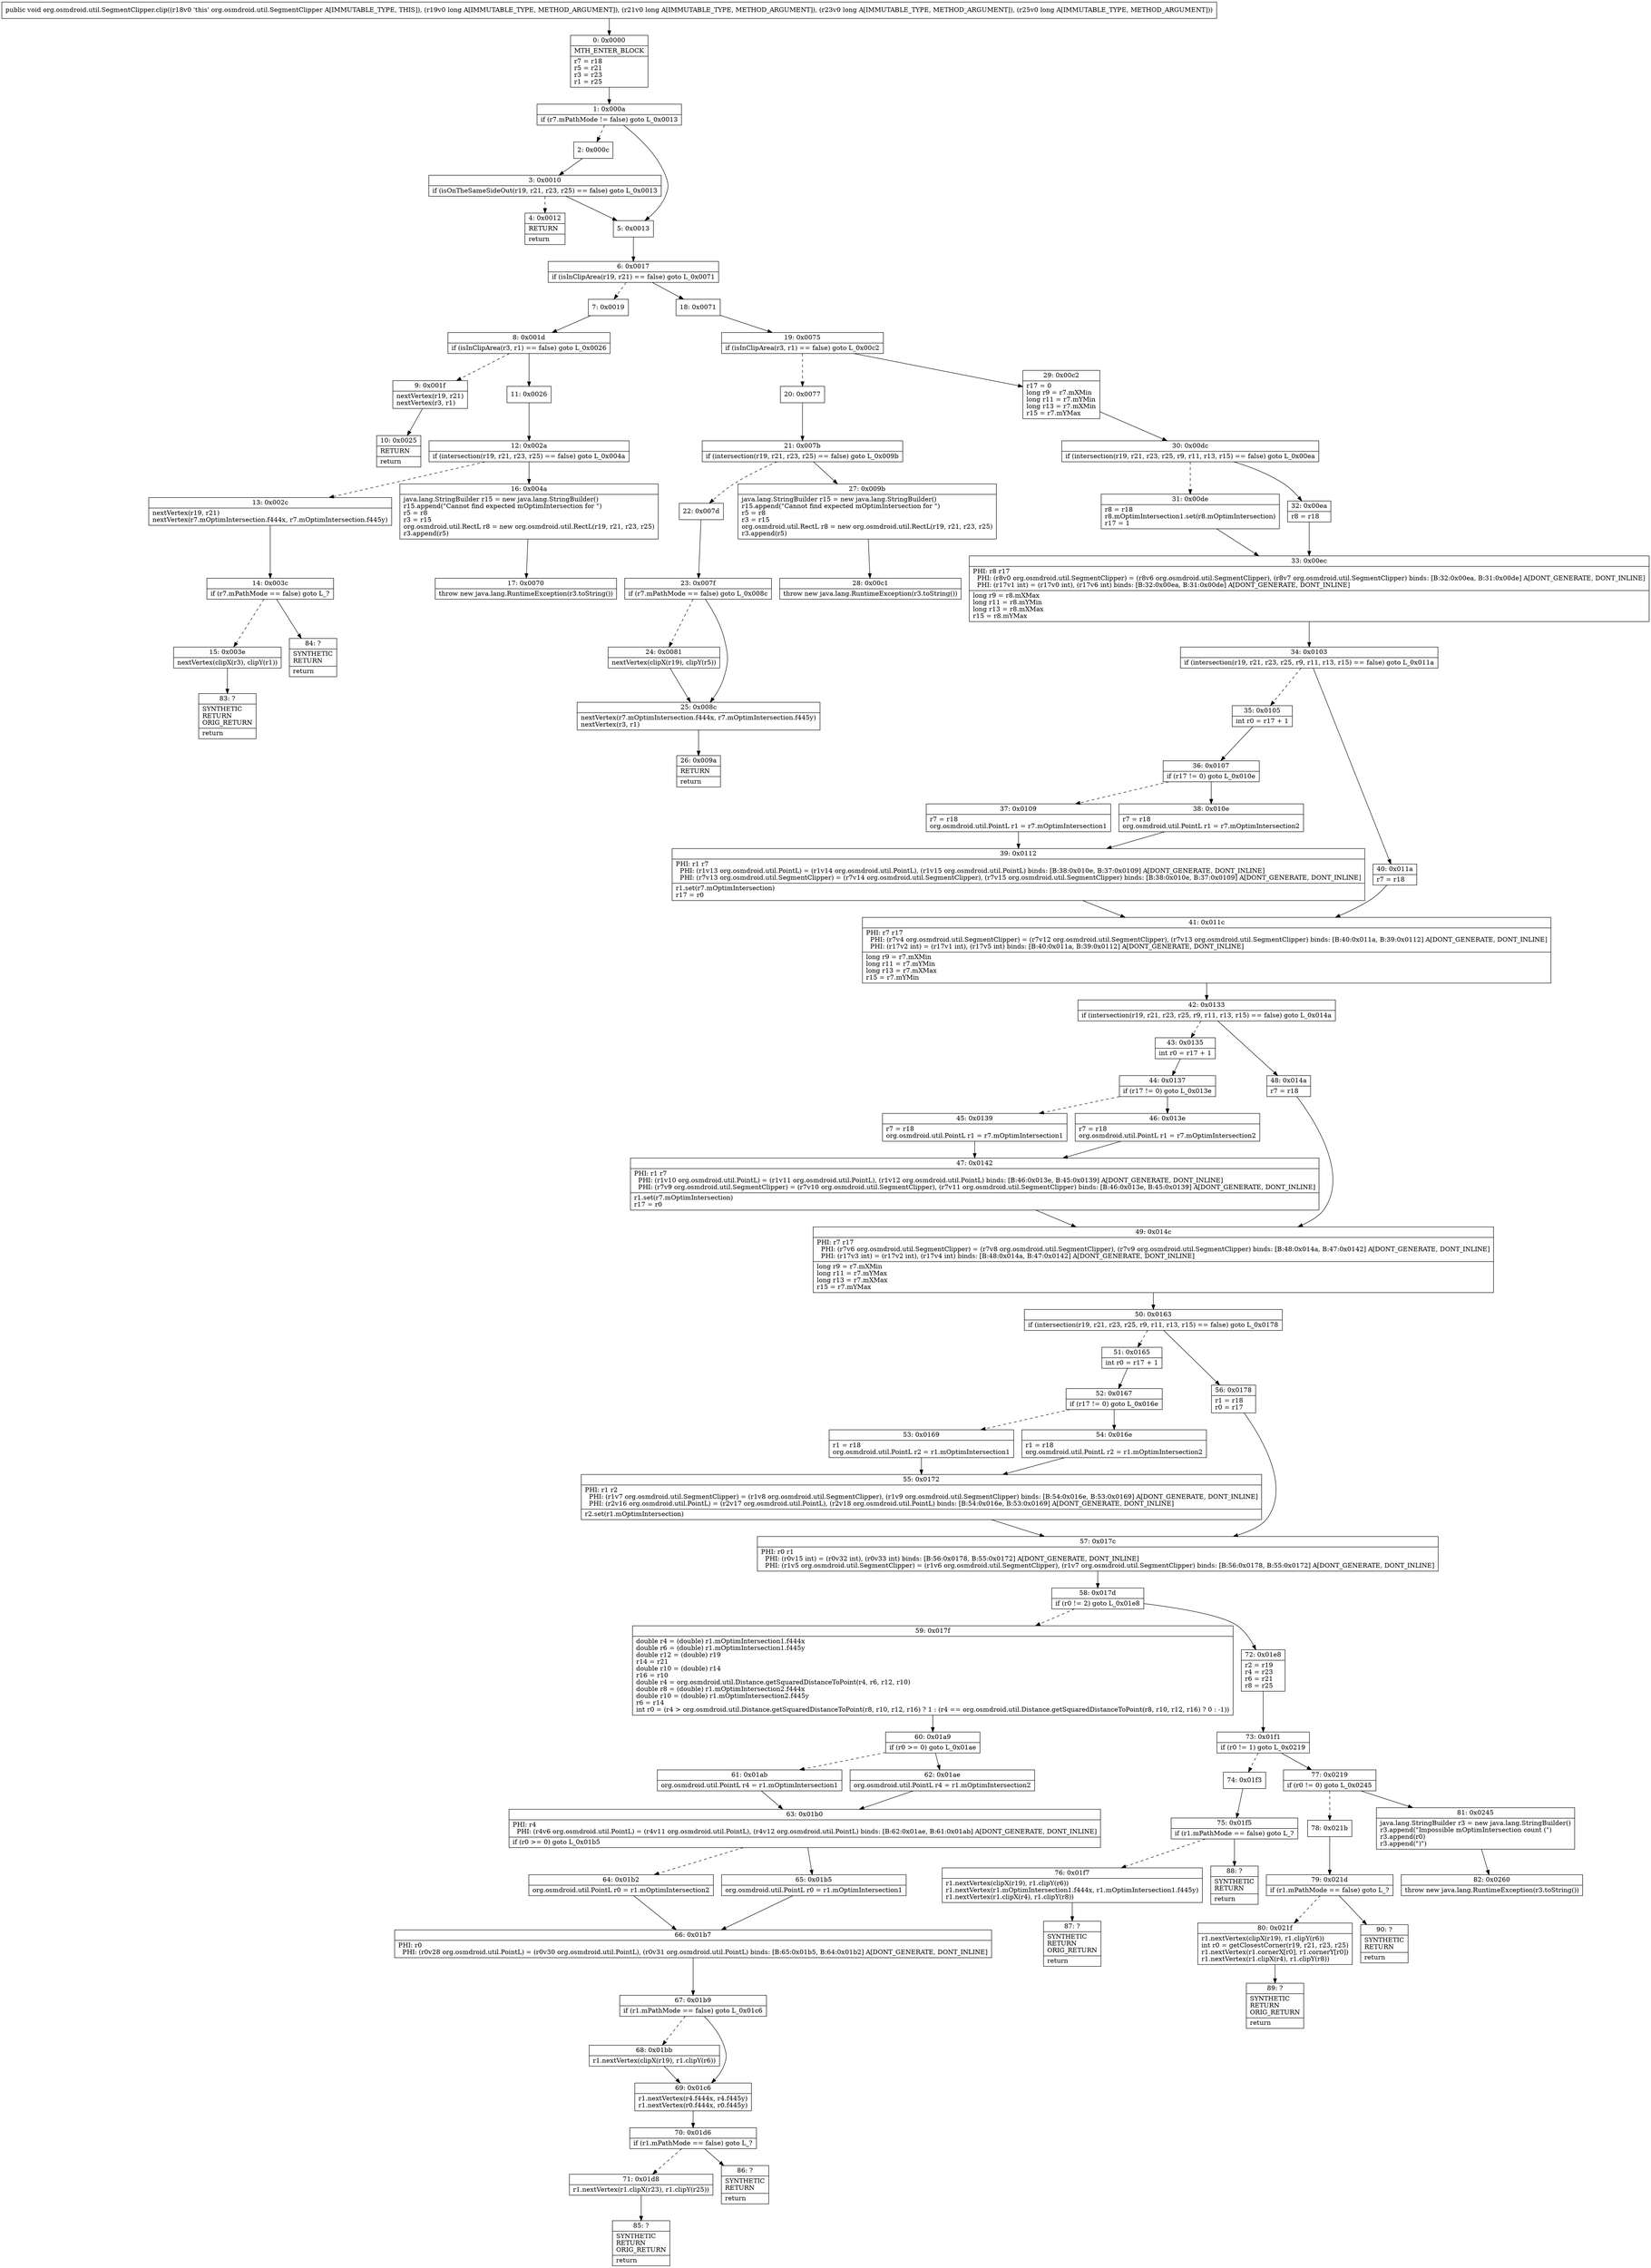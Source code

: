 digraph "CFG fororg.osmdroid.util.SegmentClipper.clip(JJJJ)V" {
Node_0 [shape=record,label="{0\:\ 0x0000|MTH_ENTER_BLOCK\l|r7 = r18\lr5 = r21\lr3 = r23\lr1 = r25\l}"];
Node_1 [shape=record,label="{1\:\ 0x000a|if (r7.mPathMode != false) goto L_0x0013\l}"];
Node_2 [shape=record,label="{2\:\ 0x000c}"];
Node_3 [shape=record,label="{3\:\ 0x0010|if (isOnTheSameSideOut(r19, r21, r23, r25) == false) goto L_0x0013\l}"];
Node_4 [shape=record,label="{4\:\ 0x0012|RETURN\l|return\l}"];
Node_5 [shape=record,label="{5\:\ 0x0013}"];
Node_6 [shape=record,label="{6\:\ 0x0017|if (isInClipArea(r19, r21) == false) goto L_0x0071\l}"];
Node_7 [shape=record,label="{7\:\ 0x0019}"];
Node_8 [shape=record,label="{8\:\ 0x001d|if (isInClipArea(r3, r1) == false) goto L_0x0026\l}"];
Node_9 [shape=record,label="{9\:\ 0x001f|nextVertex(r19, r21)\lnextVertex(r3, r1)\l}"];
Node_10 [shape=record,label="{10\:\ 0x0025|RETURN\l|return\l}"];
Node_11 [shape=record,label="{11\:\ 0x0026}"];
Node_12 [shape=record,label="{12\:\ 0x002a|if (intersection(r19, r21, r23, r25) == false) goto L_0x004a\l}"];
Node_13 [shape=record,label="{13\:\ 0x002c|nextVertex(r19, r21)\lnextVertex(r7.mOptimIntersection.f444x, r7.mOptimIntersection.f445y)\l}"];
Node_14 [shape=record,label="{14\:\ 0x003c|if (r7.mPathMode == false) goto L_?\l}"];
Node_15 [shape=record,label="{15\:\ 0x003e|nextVertex(clipX(r3), clipY(r1))\l}"];
Node_16 [shape=record,label="{16\:\ 0x004a|java.lang.StringBuilder r15 = new java.lang.StringBuilder()\lr15.append(\"Cannot find expected mOptimIntersection for \")\lr5 = r8\lr3 = r15\lorg.osmdroid.util.RectL r8 = new org.osmdroid.util.RectL(r19, r21, r23, r25)\lr3.append(r5)\l}"];
Node_17 [shape=record,label="{17\:\ 0x0070|throw new java.lang.RuntimeException(r3.toString())\l}"];
Node_18 [shape=record,label="{18\:\ 0x0071}"];
Node_19 [shape=record,label="{19\:\ 0x0075|if (isInClipArea(r3, r1) == false) goto L_0x00c2\l}"];
Node_20 [shape=record,label="{20\:\ 0x0077}"];
Node_21 [shape=record,label="{21\:\ 0x007b|if (intersection(r19, r21, r23, r25) == false) goto L_0x009b\l}"];
Node_22 [shape=record,label="{22\:\ 0x007d}"];
Node_23 [shape=record,label="{23\:\ 0x007f|if (r7.mPathMode == false) goto L_0x008c\l}"];
Node_24 [shape=record,label="{24\:\ 0x0081|nextVertex(clipX(r19), clipY(r5))\l}"];
Node_25 [shape=record,label="{25\:\ 0x008c|nextVertex(r7.mOptimIntersection.f444x, r7.mOptimIntersection.f445y)\lnextVertex(r3, r1)\l}"];
Node_26 [shape=record,label="{26\:\ 0x009a|RETURN\l|return\l}"];
Node_27 [shape=record,label="{27\:\ 0x009b|java.lang.StringBuilder r15 = new java.lang.StringBuilder()\lr15.append(\"Cannot find expected mOptimIntersection for \")\lr5 = r8\lr3 = r15\lorg.osmdroid.util.RectL r8 = new org.osmdroid.util.RectL(r19, r21, r23, r25)\lr3.append(r5)\l}"];
Node_28 [shape=record,label="{28\:\ 0x00c1|throw new java.lang.RuntimeException(r3.toString())\l}"];
Node_29 [shape=record,label="{29\:\ 0x00c2|r17 = 0\llong r9 = r7.mXMin\llong r11 = r7.mYMin\llong r13 = r7.mXMin\lr15 = r7.mYMax\l}"];
Node_30 [shape=record,label="{30\:\ 0x00dc|if (intersection(r19, r21, r23, r25, r9, r11, r13, r15) == false) goto L_0x00ea\l}"];
Node_31 [shape=record,label="{31\:\ 0x00de|r8 = r18\lr8.mOptimIntersection1.set(r8.mOptimIntersection)\lr17 = 1\l}"];
Node_32 [shape=record,label="{32\:\ 0x00ea|r8 = r18\l}"];
Node_33 [shape=record,label="{33\:\ 0x00ec|PHI: r8 r17 \l  PHI: (r8v0 org.osmdroid.util.SegmentClipper) = (r8v6 org.osmdroid.util.SegmentClipper), (r8v7 org.osmdroid.util.SegmentClipper) binds: [B:32:0x00ea, B:31:0x00de] A[DONT_GENERATE, DONT_INLINE]\l  PHI: (r17v1 int) = (r17v0 int), (r17v6 int) binds: [B:32:0x00ea, B:31:0x00de] A[DONT_GENERATE, DONT_INLINE]\l|long r9 = r8.mXMax\llong r11 = r8.mYMin\llong r13 = r8.mXMax\lr15 = r8.mYMax\l}"];
Node_34 [shape=record,label="{34\:\ 0x0103|if (intersection(r19, r21, r23, r25, r9, r11, r13, r15) == false) goto L_0x011a\l}"];
Node_35 [shape=record,label="{35\:\ 0x0105|int r0 = r17 + 1\l}"];
Node_36 [shape=record,label="{36\:\ 0x0107|if (r17 != 0) goto L_0x010e\l}"];
Node_37 [shape=record,label="{37\:\ 0x0109|r7 = r18\lorg.osmdroid.util.PointL r1 = r7.mOptimIntersection1\l}"];
Node_38 [shape=record,label="{38\:\ 0x010e|r7 = r18\lorg.osmdroid.util.PointL r1 = r7.mOptimIntersection2\l}"];
Node_39 [shape=record,label="{39\:\ 0x0112|PHI: r1 r7 \l  PHI: (r1v13 org.osmdroid.util.PointL) = (r1v14 org.osmdroid.util.PointL), (r1v15 org.osmdroid.util.PointL) binds: [B:38:0x010e, B:37:0x0109] A[DONT_GENERATE, DONT_INLINE]\l  PHI: (r7v13 org.osmdroid.util.SegmentClipper) = (r7v14 org.osmdroid.util.SegmentClipper), (r7v15 org.osmdroid.util.SegmentClipper) binds: [B:38:0x010e, B:37:0x0109] A[DONT_GENERATE, DONT_INLINE]\l|r1.set(r7.mOptimIntersection)\lr17 = r0\l}"];
Node_40 [shape=record,label="{40\:\ 0x011a|r7 = r18\l}"];
Node_41 [shape=record,label="{41\:\ 0x011c|PHI: r7 r17 \l  PHI: (r7v4 org.osmdroid.util.SegmentClipper) = (r7v12 org.osmdroid.util.SegmentClipper), (r7v13 org.osmdroid.util.SegmentClipper) binds: [B:40:0x011a, B:39:0x0112] A[DONT_GENERATE, DONT_INLINE]\l  PHI: (r17v2 int) = (r17v1 int), (r17v5 int) binds: [B:40:0x011a, B:39:0x0112] A[DONT_GENERATE, DONT_INLINE]\l|long r9 = r7.mXMin\llong r11 = r7.mYMin\llong r13 = r7.mXMax\lr15 = r7.mYMin\l}"];
Node_42 [shape=record,label="{42\:\ 0x0133|if (intersection(r19, r21, r23, r25, r9, r11, r13, r15) == false) goto L_0x014a\l}"];
Node_43 [shape=record,label="{43\:\ 0x0135|int r0 = r17 + 1\l}"];
Node_44 [shape=record,label="{44\:\ 0x0137|if (r17 != 0) goto L_0x013e\l}"];
Node_45 [shape=record,label="{45\:\ 0x0139|r7 = r18\lorg.osmdroid.util.PointL r1 = r7.mOptimIntersection1\l}"];
Node_46 [shape=record,label="{46\:\ 0x013e|r7 = r18\lorg.osmdroid.util.PointL r1 = r7.mOptimIntersection2\l}"];
Node_47 [shape=record,label="{47\:\ 0x0142|PHI: r1 r7 \l  PHI: (r1v10 org.osmdroid.util.PointL) = (r1v11 org.osmdroid.util.PointL), (r1v12 org.osmdroid.util.PointL) binds: [B:46:0x013e, B:45:0x0139] A[DONT_GENERATE, DONT_INLINE]\l  PHI: (r7v9 org.osmdroid.util.SegmentClipper) = (r7v10 org.osmdroid.util.SegmentClipper), (r7v11 org.osmdroid.util.SegmentClipper) binds: [B:46:0x013e, B:45:0x0139] A[DONT_GENERATE, DONT_INLINE]\l|r1.set(r7.mOptimIntersection)\lr17 = r0\l}"];
Node_48 [shape=record,label="{48\:\ 0x014a|r7 = r18\l}"];
Node_49 [shape=record,label="{49\:\ 0x014c|PHI: r7 r17 \l  PHI: (r7v6 org.osmdroid.util.SegmentClipper) = (r7v8 org.osmdroid.util.SegmentClipper), (r7v9 org.osmdroid.util.SegmentClipper) binds: [B:48:0x014a, B:47:0x0142] A[DONT_GENERATE, DONT_INLINE]\l  PHI: (r17v3 int) = (r17v2 int), (r17v4 int) binds: [B:48:0x014a, B:47:0x0142] A[DONT_GENERATE, DONT_INLINE]\l|long r9 = r7.mXMin\llong r11 = r7.mYMax\llong r13 = r7.mXMax\lr15 = r7.mYMax\l}"];
Node_50 [shape=record,label="{50\:\ 0x0163|if (intersection(r19, r21, r23, r25, r9, r11, r13, r15) == false) goto L_0x0178\l}"];
Node_51 [shape=record,label="{51\:\ 0x0165|int r0 = r17 + 1\l}"];
Node_52 [shape=record,label="{52\:\ 0x0167|if (r17 != 0) goto L_0x016e\l}"];
Node_53 [shape=record,label="{53\:\ 0x0169|r1 = r18\lorg.osmdroid.util.PointL r2 = r1.mOptimIntersection1\l}"];
Node_54 [shape=record,label="{54\:\ 0x016e|r1 = r18\lorg.osmdroid.util.PointL r2 = r1.mOptimIntersection2\l}"];
Node_55 [shape=record,label="{55\:\ 0x0172|PHI: r1 r2 \l  PHI: (r1v7 org.osmdroid.util.SegmentClipper) = (r1v8 org.osmdroid.util.SegmentClipper), (r1v9 org.osmdroid.util.SegmentClipper) binds: [B:54:0x016e, B:53:0x0169] A[DONT_GENERATE, DONT_INLINE]\l  PHI: (r2v16 org.osmdroid.util.PointL) = (r2v17 org.osmdroid.util.PointL), (r2v18 org.osmdroid.util.PointL) binds: [B:54:0x016e, B:53:0x0169] A[DONT_GENERATE, DONT_INLINE]\l|r2.set(r1.mOptimIntersection)\l}"];
Node_56 [shape=record,label="{56\:\ 0x0178|r1 = r18\lr0 = r17\l}"];
Node_57 [shape=record,label="{57\:\ 0x017c|PHI: r0 r1 \l  PHI: (r0v15 int) = (r0v32 int), (r0v33 int) binds: [B:56:0x0178, B:55:0x0172] A[DONT_GENERATE, DONT_INLINE]\l  PHI: (r1v5 org.osmdroid.util.SegmentClipper) = (r1v6 org.osmdroid.util.SegmentClipper), (r1v7 org.osmdroid.util.SegmentClipper) binds: [B:56:0x0178, B:55:0x0172] A[DONT_GENERATE, DONT_INLINE]\l}"];
Node_58 [shape=record,label="{58\:\ 0x017d|if (r0 != 2) goto L_0x01e8\l}"];
Node_59 [shape=record,label="{59\:\ 0x017f|double r4 = (double) r1.mOptimIntersection1.f444x\ldouble r6 = (double) r1.mOptimIntersection1.f445y\ldouble r12 = (double) r19\lr14 = r21\ldouble r10 = (double) r14\lr16 = r10\ldouble r4 = org.osmdroid.util.Distance.getSquaredDistanceToPoint(r4, r6, r12, r10)\ldouble r8 = (double) r1.mOptimIntersection2.f444x\ldouble r10 = (double) r1.mOptimIntersection2.f445y\lr6 = r14\lint r0 = (r4 \> org.osmdroid.util.Distance.getSquaredDistanceToPoint(r8, r10, r12, r16) ? 1 : (r4 == org.osmdroid.util.Distance.getSquaredDistanceToPoint(r8, r10, r12, r16) ? 0 : \-1))\l}"];
Node_60 [shape=record,label="{60\:\ 0x01a9|if (r0 \>= 0) goto L_0x01ae\l}"];
Node_61 [shape=record,label="{61\:\ 0x01ab|org.osmdroid.util.PointL r4 = r1.mOptimIntersection1\l}"];
Node_62 [shape=record,label="{62\:\ 0x01ae|org.osmdroid.util.PointL r4 = r1.mOptimIntersection2\l}"];
Node_63 [shape=record,label="{63\:\ 0x01b0|PHI: r4 \l  PHI: (r4v6 org.osmdroid.util.PointL) = (r4v11 org.osmdroid.util.PointL), (r4v12 org.osmdroid.util.PointL) binds: [B:62:0x01ae, B:61:0x01ab] A[DONT_GENERATE, DONT_INLINE]\l|if (r0 \>= 0) goto L_0x01b5\l}"];
Node_64 [shape=record,label="{64\:\ 0x01b2|org.osmdroid.util.PointL r0 = r1.mOptimIntersection2\l}"];
Node_65 [shape=record,label="{65\:\ 0x01b5|org.osmdroid.util.PointL r0 = r1.mOptimIntersection1\l}"];
Node_66 [shape=record,label="{66\:\ 0x01b7|PHI: r0 \l  PHI: (r0v28 org.osmdroid.util.PointL) = (r0v30 org.osmdroid.util.PointL), (r0v31 org.osmdroid.util.PointL) binds: [B:65:0x01b5, B:64:0x01b2] A[DONT_GENERATE, DONT_INLINE]\l}"];
Node_67 [shape=record,label="{67\:\ 0x01b9|if (r1.mPathMode == false) goto L_0x01c6\l}"];
Node_68 [shape=record,label="{68\:\ 0x01bb|r1.nextVertex(clipX(r19), r1.clipY(r6))\l}"];
Node_69 [shape=record,label="{69\:\ 0x01c6|r1.nextVertex(r4.f444x, r4.f445y)\lr1.nextVertex(r0.f444x, r0.f445y)\l}"];
Node_70 [shape=record,label="{70\:\ 0x01d6|if (r1.mPathMode == false) goto L_?\l}"];
Node_71 [shape=record,label="{71\:\ 0x01d8|r1.nextVertex(r1.clipX(r23), r1.clipY(r25))\l}"];
Node_72 [shape=record,label="{72\:\ 0x01e8|r2 = r19\lr4 = r23\lr6 = r21\lr8 = r25\l}"];
Node_73 [shape=record,label="{73\:\ 0x01f1|if (r0 != 1) goto L_0x0219\l}"];
Node_74 [shape=record,label="{74\:\ 0x01f3}"];
Node_75 [shape=record,label="{75\:\ 0x01f5|if (r1.mPathMode == false) goto L_?\l}"];
Node_76 [shape=record,label="{76\:\ 0x01f7|r1.nextVertex(clipX(r19), r1.clipY(r6))\lr1.nextVertex(r1.mOptimIntersection1.f444x, r1.mOptimIntersection1.f445y)\lr1.nextVertex(r1.clipX(r4), r1.clipY(r8))\l}"];
Node_77 [shape=record,label="{77\:\ 0x0219|if (r0 != 0) goto L_0x0245\l}"];
Node_78 [shape=record,label="{78\:\ 0x021b}"];
Node_79 [shape=record,label="{79\:\ 0x021d|if (r1.mPathMode == false) goto L_?\l}"];
Node_80 [shape=record,label="{80\:\ 0x021f|r1.nextVertex(clipX(r19), r1.clipY(r6))\lint r0 = getClosestCorner(r19, r21, r23, r25)\lr1.nextVertex(r1.cornerX[r0], r1.cornerY[r0])\lr1.nextVertex(r1.clipX(r4), r1.clipY(r8))\l}"];
Node_81 [shape=record,label="{81\:\ 0x0245|java.lang.StringBuilder r3 = new java.lang.StringBuilder()\lr3.append(\"Impossible mOptimIntersection count (\")\lr3.append(r0)\lr3.append(\")\")\l}"];
Node_82 [shape=record,label="{82\:\ 0x0260|throw new java.lang.RuntimeException(r3.toString())\l}"];
Node_83 [shape=record,label="{83\:\ ?|SYNTHETIC\lRETURN\lORIG_RETURN\l|return\l}"];
Node_84 [shape=record,label="{84\:\ ?|SYNTHETIC\lRETURN\l|return\l}"];
Node_85 [shape=record,label="{85\:\ ?|SYNTHETIC\lRETURN\lORIG_RETURN\l|return\l}"];
Node_86 [shape=record,label="{86\:\ ?|SYNTHETIC\lRETURN\l|return\l}"];
Node_87 [shape=record,label="{87\:\ ?|SYNTHETIC\lRETURN\lORIG_RETURN\l|return\l}"];
Node_88 [shape=record,label="{88\:\ ?|SYNTHETIC\lRETURN\l|return\l}"];
Node_89 [shape=record,label="{89\:\ ?|SYNTHETIC\lRETURN\lORIG_RETURN\l|return\l}"];
Node_90 [shape=record,label="{90\:\ ?|SYNTHETIC\lRETURN\l|return\l}"];
MethodNode[shape=record,label="{public void org.osmdroid.util.SegmentClipper.clip((r18v0 'this' org.osmdroid.util.SegmentClipper A[IMMUTABLE_TYPE, THIS]), (r19v0 long A[IMMUTABLE_TYPE, METHOD_ARGUMENT]), (r21v0 long A[IMMUTABLE_TYPE, METHOD_ARGUMENT]), (r23v0 long A[IMMUTABLE_TYPE, METHOD_ARGUMENT]), (r25v0 long A[IMMUTABLE_TYPE, METHOD_ARGUMENT])) }"];
MethodNode -> Node_0;
Node_0 -> Node_1;
Node_1 -> Node_2[style=dashed];
Node_1 -> Node_5;
Node_2 -> Node_3;
Node_3 -> Node_4[style=dashed];
Node_3 -> Node_5;
Node_5 -> Node_6;
Node_6 -> Node_7[style=dashed];
Node_6 -> Node_18;
Node_7 -> Node_8;
Node_8 -> Node_9[style=dashed];
Node_8 -> Node_11;
Node_9 -> Node_10;
Node_11 -> Node_12;
Node_12 -> Node_13[style=dashed];
Node_12 -> Node_16;
Node_13 -> Node_14;
Node_14 -> Node_15[style=dashed];
Node_14 -> Node_84;
Node_15 -> Node_83;
Node_16 -> Node_17;
Node_18 -> Node_19;
Node_19 -> Node_20[style=dashed];
Node_19 -> Node_29;
Node_20 -> Node_21;
Node_21 -> Node_22[style=dashed];
Node_21 -> Node_27;
Node_22 -> Node_23;
Node_23 -> Node_24[style=dashed];
Node_23 -> Node_25;
Node_24 -> Node_25;
Node_25 -> Node_26;
Node_27 -> Node_28;
Node_29 -> Node_30;
Node_30 -> Node_31[style=dashed];
Node_30 -> Node_32;
Node_31 -> Node_33;
Node_32 -> Node_33;
Node_33 -> Node_34;
Node_34 -> Node_35[style=dashed];
Node_34 -> Node_40;
Node_35 -> Node_36;
Node_36 -> Node_37[style=dashed];
Node_36 -> Node_38;
Node_37 -> Node_39;
Node_38 -> Node_39;
Node_39 -> Node_41;
Node_40 -> Node_41;
Node_41 -> Node_42;
Node_42 -> Node_43[style=dashed];
Node_42 -> Node_48;
Node_43 -> Node_44;
Node_44 -> Node_45[style=dashed];
Node_44 -> Node_46;
Node_45 -> Node_47;
Node_46 -> Node_47;
Node_47 -> Node_49;
Node_48 -> Node_49;
Node_49 -> Node_50;
Node_50 -> Node_51[style=dashed];
Node_50 -> Node_56;
Node_51 -> Node_52;
Node_52 -> Node_53[style=dashed];
Node_52 -> Node_54;
Node_53 -> Node_55;
Node_54 -> Node_55;
Node_55 -> Node_57;
Node_56 -> Node_57;
Node_57 -> Node_58;
Node_58 -> Node_59[style=dashed];
Node_58 -> Node_72;
Node_59 -> Node_60;
Node_60 -> Node_61[style=dashed];
Node_60 -> Node_62;
Node_61 -> Node_63;
Node_62 -> Node_63;
Node_63 -> Node_64[style=dashed];
Node_63 -> Node_65;
Node_64 -> Node_66;
Node_65 -> Node_66;
Node_66 -> Node_67;
Node_67 -> Node_68[style=dashed];
Node_67 -> Node_69;
Node_68 -> Node_69;
Node_69 -> Node_70;
Node_70 -> Node_71[style=dashed];
Node_70 -> Node_86;
Node_71 -> Node_85;
Node_72 -> Node_73;
Node_73 -> Node_74[style=dashed];
Node_73 -> Node_77;
Node_74 -> Node_75;
Node_75 -> Node_76[style=dashed];
Node_75 -> Node_88;
Node_76 -> Node_87;
Node_77 -> Node_78[style=dashed];
Node_77 -> Node_81;
Node_78 -> Node_79;
Node_79 -> Node_80[style=dashed];
Node_79 -> Node_90;
Node_80 -> Node_89;
Node_81 -> Node_82;
}

